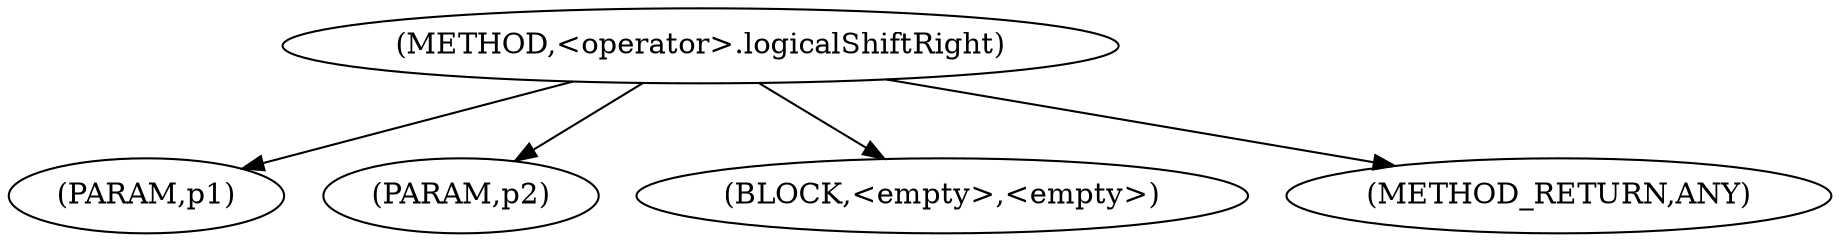 digraph "&lt;operator&gt;.logicalShiftRight" {  
"2164" [label = <(METHOD,&lt;operator&gt;.logicalShiftRight)> ]
"2165" [label = <(PARAM,p1)> ]
"2166" [label = <(PARAM,p2)> ]
"2167" [label = <(BLOCK,&lt;empty&gt;,&lt;empty&gt;)> ]
"2168" [label = <(METHOD_RETURN,ANY)> ]
  "2164" -> "2165" 
  "2164" -> "2167" 
  "2164" -> "2166" 
  "2164" -> "2168" 
}
